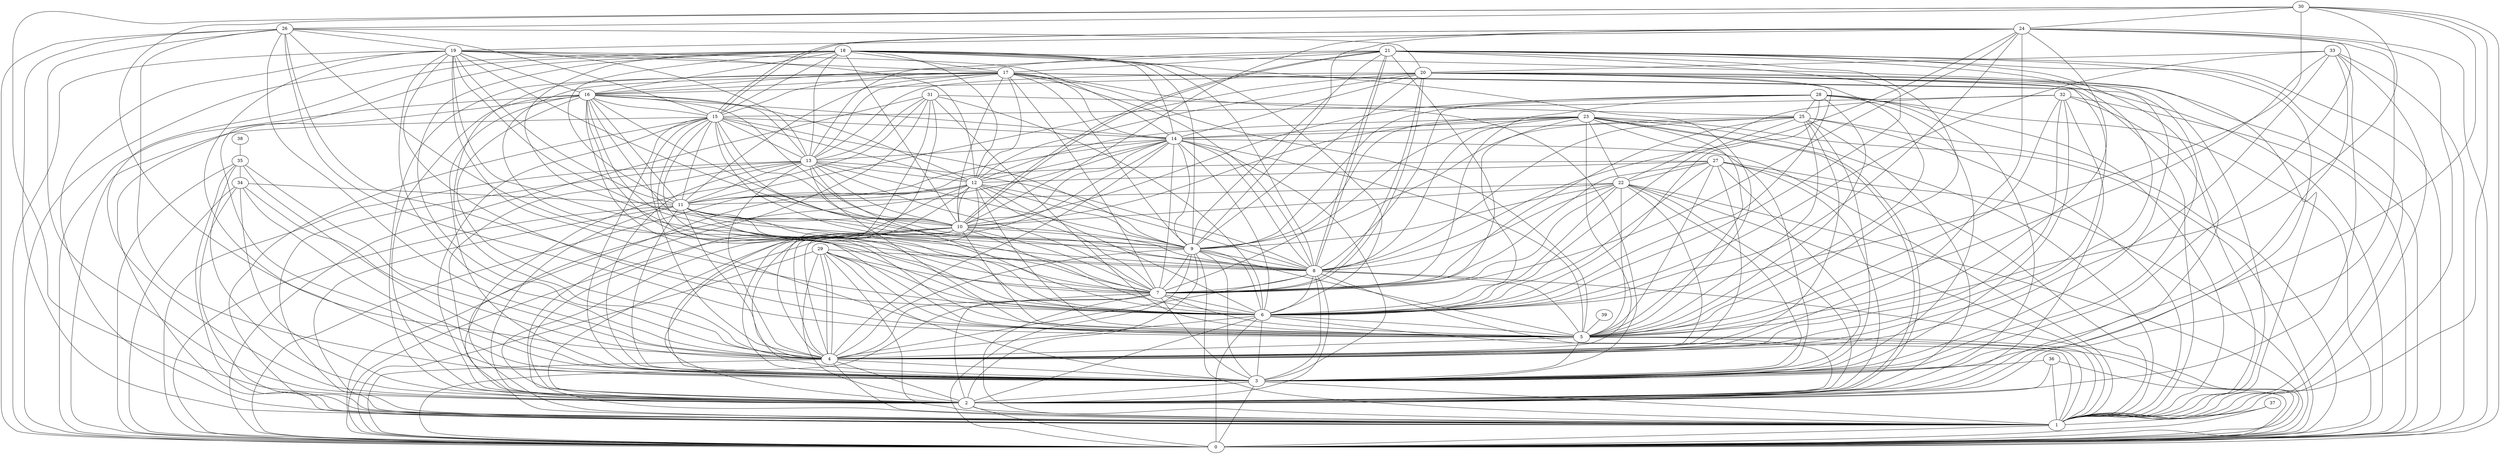 graph G {
0;
1;
2;
3;
4;
5;
6;
7;
8;
9;
10;
11;
12;
13;
14;
15;
16;
17;
18;
19;
20;
21;
22;
23;
24;
25;
26;
27;
28;
29;
30;
31;
32;
33;
34;
35;
36;
37;
38;
39;
39--5 ;
38--35 ;
37--0 ;
37--1 ;
36--3 ;
36--0 ;
36--2 ;
36--1 ;
35--34 ;
35--4 ;
35--0 ;
35--1 ;
35--2 ;
35--3 ;
34--11 ;
34--2 ;
34--1 ;
34--0 ;
34--3 ;
34--4 ;
33--2 ;
33--20 ;
33--4 ;
33--6 ;
33--0 ;
33--1 ;
33--3 ;
33--5 ;
32--0 ;
32--4 ;
32--15 ;
32--22 ;
32--3 ;
32--2 ;
32--5 ;
32--1 ;
31--0 ;
31--2 ;
31--3 ;
31--25 ;
31--13 ;
31--1 ;
31--6 ;
31--4 ;
31--5 ;
30--26 ;
30--24 ;
30--1 ;
30--4 ;
30--0 ;
30--2 ;
30--3 ;
30--6 ;
30--5 ;
29--4 ;
29--4 ;
29--8 ;
29--2 ;
29--3 ;
29--6 ;
29--5 ;
29--7 ;
29--1 ;
29--0 ;
28--0 ;
28--6 ;
28--7 ;
28--2 ;
28--25 ;
28--8 ;
28--5 ;
28--9 ;
28--10 ;
28--1 ;
28--3 ;
27--11 ;
27--0 ;
27--22 ;
27--5 ;
27--12 ;
27--2 ;
27--3 ;
27--1 ;
27--6 ;
27--4 ;
27--7 ;
26--15 ;
26--20 ;
26--19 ;
26--4 ;
26--0 ;
26--1 ;
26--3 ;
26--5 ;
26--2 ;
26--6 ;
26--7 ;
25--7 ;
25--14 ;
25--5 ;
25--6 ;
25--1 ;
25--2 ;
25--8 ;
25--9 ;
25--3 ;
25--0 ;
25--4 ;
24--2 ;
24--0 ;
24--19 ;
24--5 ;
24--15 ;
24--6 ;
24--15 ;
24--9 ;
24--1 ;
24--4 ;
24--3 ;
24--10 ;
24--7 ;
24--8 ;
23--2 ;
23--14 ;
23--22 ;
23--2 ;
23--12 ;
23--6 ;
23--10 ;
23--7 ;
23--1 ;
23--8 ;
23--4 ;
23--5 ;
23--0 ;
23--3 ;
23--9 ;
22--6 ;
22--2 ;
22--11 ;
22--1 ;
22--9 ;
22--10 ;
22--0 ;
22--8 ;
22--3 ;
22--7 ;
22--5 ;
22--4 ;
21--8 ;
21--10 ;
21--6 ;
21--7 ;
21--0 ;
21--13 ;
21--17 ;
21--4 ;
21--5 ;
21--10 ;
21--2 ;
21--8 ;
21--3 ;
21--9 ;
21--16 ;
21--1 ;
20--16 ;
20--0 ;
20--12 ;
20--2 ;
20--7 ;
20--5 ;
20--14 ;
20--7 ;
20--6 ;
20--13 ;
20--9 ;
20--11 ;
20--1 ;
20--3 ;
20--4 ;
19--11 ;
19--4 ;
19--17 ;
19--5 ;
19--6 ;
19--0 ;
19--1 ;
19--14 ;
19--8 ;
19--10 ;
19--3 ;
19--12 ;
19--9 ;
19--16 ;
19--13 ;
18--4 ;
18--17 ;
18--9 ;
18--15 ;
18--6 ;
18--8 ;
18--14 ;
18--13 ;
18--16 ;
18--5 ;
18--1 ;
18--10 ;
18--12 ;
18--11 ;
18--7 ;
18--3 ;
18--2 ;
18--0 ;
17--15 ;
17--11 ;
17--8 ;
17--1 ;
17--9 ;
17--5 ;
17--16 ;
17--0 ;
17--13 ;
17--14 ;
17--4 ;
17--12 ;
17--2 ;
17--3 ;
17--10 ;
17--7 ;
17--6 ;
16--8 ;
16--13 ;
16--4 ;
16--0 ;
16--3 ;
16--1 ;
16--5 ;
16--12 ;
16--10 ;
16--15 ;
16--7 ;
16--9 ;
16--6 ;
16--14 ;
16--2 ;
16--11 ;
15--0 ;
15--10 ;
15--5 ;
15--1 ;
15--3 ;
15--9 ;
15--8 ;
15--14 ;
15--7 ;
15--4 ;
15--12 ;
15--13 ;
15--2 ;
15--11 ;
15--6 ;
14--5 ;
14--6 ;
14--3 ;
14--9 ;
14--8 ;
14--10 ;
14--7 ;
14--13 ;
14--1 ;
14--2 ;
14--4 ;
14--11 ;
14--12 ;
14--0 ;
13--0 ;
13--2 ;
13--4 ;
13--7 ;
13--1 ;
13--8 ;
13--9 ;
13--11 ;
13--5 ;
13--12 ;
13--3 ;
13--10 ;
13--6 ;
12--6 ;
12--10 ;
12--0 ;
12--5 ;
12--11 ;
12--2 ;
12--7 ;
12--4 ;
12--1 ;
12--8 ;
12--3 ;
12--9 ;
11--6 ;
11--10 ;
11--8 ;
11--7 ;
11--0 ;
11--2 ;
11--9 ;
11--3 ;
11--1 ;
11--5 ;
11--4 ;
10--6 ;
10--0 ;
10--7 ;
10--3 ;
10--1 ;
10--8 ;
10--9 ;
10--2 ;
10--4 ;
10--5 ;
9--8 ;
9--3 ;
9--7 ;
9--6 ;
9--5 ;
9--1 ;
9--2 ;
9--4 ;
9--0 ;
8--5 ;
8--1 ;
8--3 ;
8--7 ;
8--6 ;
8--2 ;
8--0 ;
8--4 ;
7--1 ;
7--6 ;
7--5 ;
7--3 ;
7--4 ;
7--2 ;
7--0 ;
6--1 ;
6--2 ;
6--3 ;
6--0 ;
6--4 ;
6--5 ;
5--0 ;
5--4 ;
5--2 ;
5--3 ;
5--1 ;
4--3 ;
4--2 ;
4--1 ;
4--0 ;
3--2 ;
3--1 ;
3--0 ;
2--0 ;
2--1 ;
1--0 ;
}
